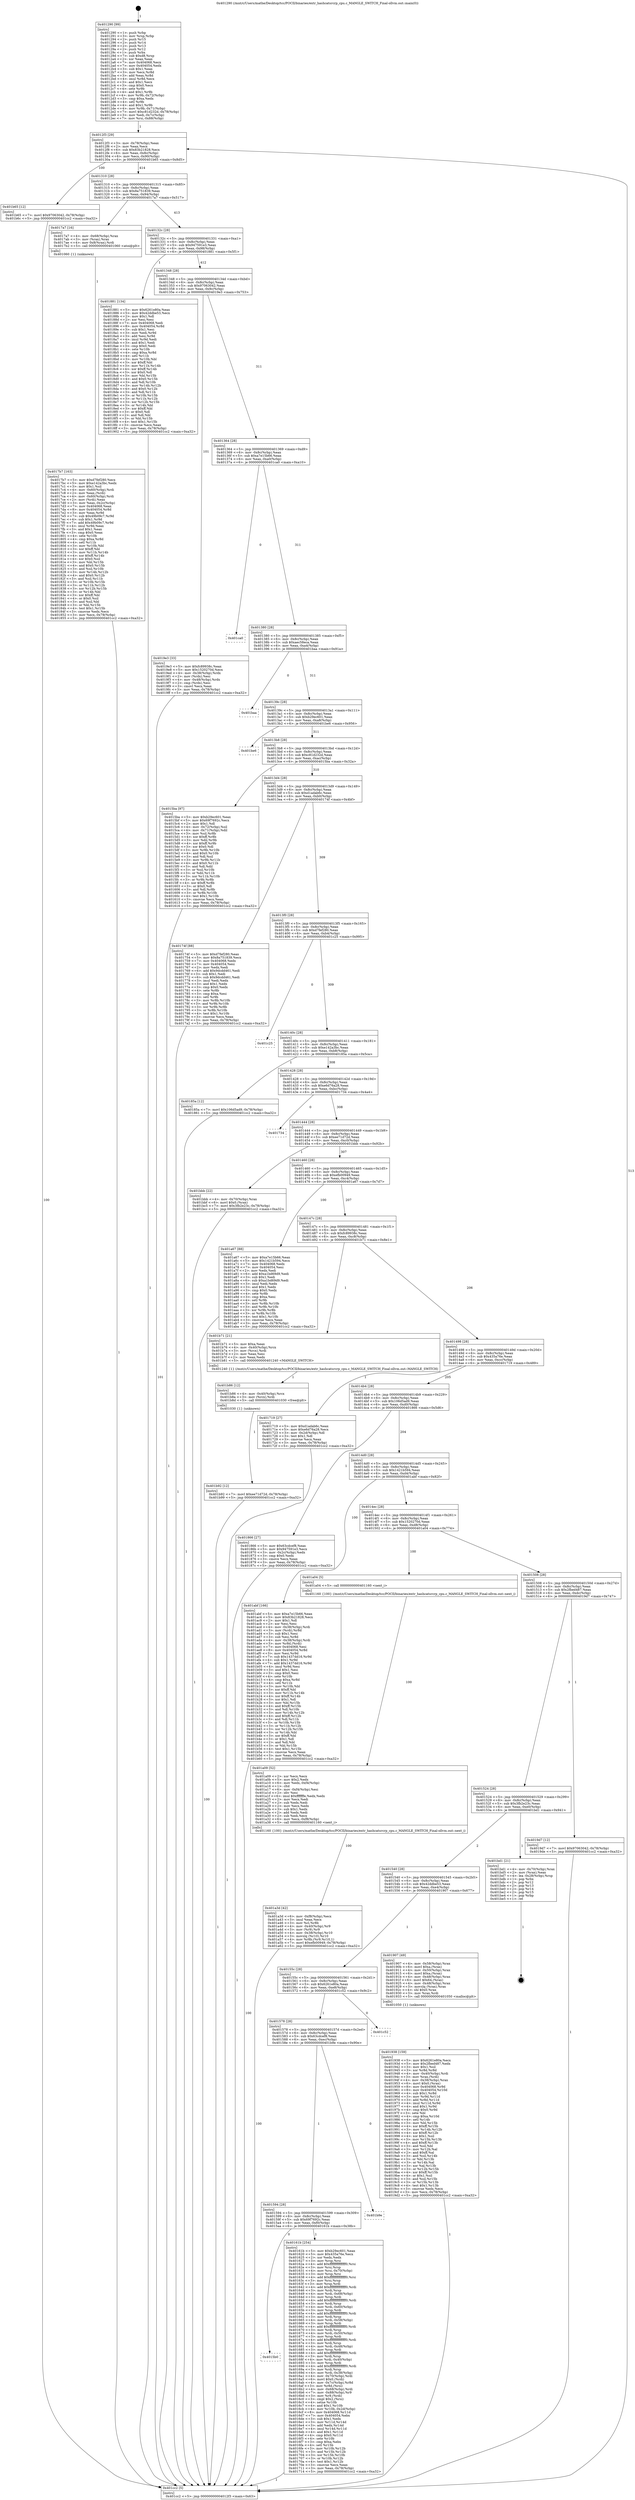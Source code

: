 digraph "0x401290" {
  label = "0x401290 (/mnt/c/Users/mathe/Desktop/tcc/POCII/binaries/extr_hashcatsrcrp_cpu.c_MANGLE_SWITCH_Final-ollvm.out::main(0))"
  labelloc = "t"
  node[shape=record]

  Entry [label="",width=0.3,height=0.3,shape=circle,fillcolor=black,style=filled]
  "0x4012f3" [label="{
     0x4012f3 [29]\l
     | [instrs]\l
     &nbsp;&nbsp;0x4012f3 \<+3\>: mov -0x78(%rbp),%eax\l
     &nbsp;&nbsp;0x4012f6 \<+2\>: mov %eax,%ecx\l
     &nbsp;&nbsp;0x4012f8 \<+6\>: sub $0x83b21828,%ecx\l
     &nbsp;&nbsp;0x4012fe \<+6\>: mov %eax,-0x8c(%rbp)\l
     &nbsp;&nbsp;0x401304 \<+6\>: mov %ecx,-0x90(%rbp)\l
     &nbsp;&nbsp;0x40130a \<+6\>: je 0000000000401b65 \<main+0x8d5\>\l
  }"]
  "0x401b65" [label="{
     0x401b65 [12]\l
     | [instrs]\l
     &nbsp;&nbsp;0x401b65 \<+7\>: movl $0x97063042,-0x78(%rbp)\l
     &nbsp;&nbsp;0x401b6c \<+5\>: jmp 0000000000401cc2 \<main+0xa32\>\l
  }"]
  "0x401310" [label="{
     0x401310 [28]\l
     | [instrs]\l
     &nbsp;&nbsp;0x401310 \<+5\>: jmp 0000000000401315 \<main+0x85\>\l
     &nbsp;&nbsp;0x401315 \<+6\>: mov -0x8c(%rbp),%eax\l
     &nbsp;&nbsp;0x40131b \<+5\>: sub $0x8a751839,%eax\l
     &nbsp;&nbsp;0x401320 \<+6\>: mov %eax,-0x94(%rbp)\l
     &nbsp;&nbsp;0x401326 \<+6\>: je 00000000004017a7 \<main+0x517\>\l
  }"]
  Exit [label="",width=0.3,height=0.3,shape=circle,fillcolor=black,style=filled,peripheries=2]
  "0x4017a7" [label="{
     0x4017a7 [16]\l
     | [instrs]\l
     &nbsp;&nbsp;0x4017a7 \<+4\>: mov -0x68(%rbp),%rax\l
     &nbsp;&nbsp;0x4017ab \<+3\>: mov (%rax),%rax\l
     &nbsp;&nbsp;0x4017ae \<+4\>: mov 0x8(%rax),%rdi\l
     &nbsp;&nbsp;0x4017b2 \<+5\>: call 0000000000401060 \<atoi@plt\>\l
     | [calls]\l
     &nbsp;&nbsp;0x401060 \{1\} (unknown)\l
  }"]
  "0x40132c" [label="{
     0x40132c [28]\l
     | [instrs]\l
     &nbsp;&nbsp;0x40132c \<+5\>: jmp 0000000000401331 \<main+0xa1\>\l
     &nbsp;&nbsp;0x401331 \<+6\>: mov -0x8c(%rbp),%eax\l
     &nbsp;&nbsp;0x401337 \<+5\>: sub $0x947591e3,%eax\l
     &nbsp;&nbsp;0x40133c \<+6\>: mov %eax,-0x98(%rbp)\l
     &nbsp;&nbsp;0x401342 \<+6\>: je 0000000000401881 \<main+0x5f1\>\l
  }"]
  "0x401b92" [label="{
     0x401b92 [12]\l
     | [instrs]\l
     &nbsp;&nbsp;0x401b92 \<+7\>: movl $0xee71d72d,-0x78(%rbp)\l
     &nbsp;&nbsp;0x401b99 \<+5\>: jmp 0000000000401cc2 \<main+0xa32\>\l
  }"]
  "0x401881" [label="{
     0x401881 [134]\l
     | [instrs]\l
     &nbsp;&nbsp;0x401881 \<+5\>: mov $0x6261e80a,%eax\l
     &nbsp;&nbsp;0x401886 \<+5\>: mov $0x42ddbe53,%ecx\l
     &nbsp;&nbsp;0x40188b \<+2\>: mov $0x1,%dl\l
     &nbsp;&nbsp;0x40188d \<+2\>: xor %esi,%esi\l
     &nbsp;&nbsp;0x40188f \<+7\>: mov 0x404068,%edi\l
     &nbsp;&nbsp;0x401896 \<+8\>: mov 0x404054,%r8d\l
     &nbsp;&nbsp;0x40189e \<+3\>: sub $0x1,%esi\l
     &nbsp;&nbsp;0x4018a1 \<+3\>: mov %edi,%r9d\l
     &nbsp;&nbsp;0x4018a4 \<+3\>: add %esi,%r9d\l
     &nbsp;&nbsp;0x4018a7 \<+4\>: imul %r9d,%edi\l
     &nbsp;&nbsp;0x4018ab \<+3\>: and $0x1,%edi\l
     &nbsp;&nbsp;0x4018ae \<+3\>: cmp $0x0,%edi\l
     &nbsp;&nbsp;0x4018b1 \<+4\>: sete %r10b\l
     &nbsp;&nbsp;0x4018b5 \<+4\>: cmp $0xa,%r8d\l
     &nbsp;&nbsp;0x4018b9 \<+4\>: setl %r11b\l
     &nbsp;&nbsp;0x4018bd \<+3\>: mov %r10b,%bl\l
     &nbsp;&nbsp;0x4018c0 \<+3\>: xor $0xff,%bl\l
     &nbsp;&nbsp;0x4018c3 \<+3\>: mov %r11b,%r14b\l
     &nbsp;&nbsp;0x4018c6 \<+4\>: xor $0xff,%r14b\l
     &nbsp;&nbsp;0x4018ca \<+3\>: xor $0x0,%dl\l
     &nbsp;&nbsp;0x4018cd \<+3\>: mov %bl,%r15b\l
     &nbsp;&nbsp;0x4018d0 \<+4\>: and $0x0,%r15b\l
     &nbsp;&nbsp;0x4018d4 \<+3\>: and %dl,%r10b\l
     &nbsp;&nbsp;0x4018d7 \<+3\>: mov %r14b,%r12b\l
     &nbsp;&nbsp;0x4018da \<+4\>: and $0x0,%r12b\l
     &nbsp;&nbsp;0x4018de \<+3\>: and %dl,%r11b\l
     &nbsp;&nbsp;0x4018e1 \<+3\>: or %r10b,%r15b\l
     &nbsp;&nbsp;0x4018e4 \<+3\>: or %r11b,%r12b\l
     &nbsp;&nbsp;0x4018e7 \<+3\>: xor %r12b,%r15b\l
     &nbsp;&nbsp;0x4018ea \<+3\>: or %r14b,%bl\l
     &nbsp;&nbsp;0x4018ed \<+3\>: xor $0xff,%bl\l
     &nbsp;&nbsp;0x4018f0 \<+3\>: or $0x0,%dl\l
     &nbsp;&nbsp;0x4018f3 \<+2\>: and %dl,%bl\l
     &nbsp;&nbsp;0x4018f5 \<+3\>: or %bl,%r15b\l
     &nbsp;&nbsp;0x4018f8 \<+4\>: test $0x1,%r15b\l
     &nbsp;&nbsp;0x4018fc \<+3\>: cmovne %ecx,%eax\l
     &nbsp;&nbsp;0x4018ff \<+3\>: mov %eax,-0x78(%rbp)\l
     &nbsp;&nbsp;0x401902 \<+5\>: jmp 0000000000401cc2 \<main+0xa32\>\l
  }"]
  "0x401348" [label="{
     0x401348 [28]\l
     | [instrs]\l
     &nbsp;&nbsp;0x401348 \<+5\>: jmp 000000000040134d \<main+0xbd\>\l
     &nbsp;&nbsp;0x40134d \<+6\>: mov -0x8c(%rbp),%eax\l
     &nbsp;&nbsp;0x401353 \<+5\>: sub $0x97063042,%eax\l
     &nbsp;&nbsp;0x401358 \<+6\>: mov %eax,-0x9c(%rbp)\l
     &nbsp;&nbsp;0x40135e \<+6\>: je 00000000004019e3 \<main+0x753\>\l
  }"]
  "0x401b86" [label="{
     0x401b86 [12]\l
     | [instrs]\l
     &nbsp;&nbsp;0x401b86 \<+4\>: mov -0x40(%rbp),%rcx\l
     &nbsp;&nbsp;0x401b8a \<+3\>: mov (%rcx),%rdi\l
     &nbsp;&nbsp;0x401b8d \<+5\>: call 0000000000401030 \<free@plt\>\l
     | [calls]\l
     &nbsp;&nbsp;0x401030 \{1\} (unknown)\l
  }"]
  "0x4019e3" [label="{
     0x4019e3 [33]\l
     | [instrs]\l
     &nbsp;&nbsp;0x4019e3 \<+5\>: mov $0xfc89938c,%eax\l
     &nbsp;&nbsp;0x4019e8 \<+5\>: mov $0x1520270d,%ecx\l
     &nbsp;&nbsp;0x4019ed \<+4\>: mov -0x38(%rbp),%rdx\l
     &nbsp;&nbsp;0x4019f1 \<+2\>: mov (%rdx),%esi\l
     &nbsp;&nbsp;0x4019f3 \<+4\>: mov -0x48(%rbp),%rdx\l
     &nbsp;&nbsp;0x4019f7 \<+2\>: cmp (%rdx),%esi\l
     &nbsp;&nbsp;0x4019f9 \<+3\>: cmovl %ecx,%eax\l
     &nbsp;&nbsp;0x4019fc \<+3\>: mov %eax,-0x78(%rbp)\l
     &nbsp;&nbsp;0x4019ff \<+5\>: jmp 0000000000401cc2 \<main+0xa32\>\l
  }"]
  "0x401364" [label="{
     0x401364 [28]\l
     | [instrs]\l
     &nbsp;&nbsp;0x401364 \<+5\>: jmp 0000000000401369 \<main+0xd9\>\l
     &nbsp;&nbsp;0x401369 \<+6\>: mov -0x8c(%rbp),%eax\l
     &nbsp;&nbsp;0x40136f \<+5\>: sub $0xa7e15b66,%eax\l
     &nbsp;&nbsp;0x401374 \<+6\>: mov %eax,-0xa0(%rbp)\l
     &nbsp;&nbsp;0x40137a \<+6\>: je 0000000000401ca0 \<main+0xa10\>\l
  }"]
  "0x401a3d" [label="{
     0x401a3d [42]\l
     | [instrs]\l
     &nbsp;&nbsp;0x401a3d \<+6\>: mov -0xf8(%rbp),%ecx\l
     &nbsp;&nbsp;0x401a43 \<+3\>: imul %eax,%ecx\l
     &nbsp;&nbsp;0x401a46 \<+3\>: mov %cl,%r8b\l
     &nbsp;&nbsp;0x401a49 \<+4\>: mov -0x40(%rbp),%r9\l
     &nbsp;&nbsp;0x401a4d \<+3\>: mov (%r9),%r9\l
     &nbsp;&nbsp;0x401a50 \<+4\>: mov -0x38(%rbp),%r10\l
     &nbsp;&nbsp;0x401a54 \<+3\>: movslq (%r10),%r10\l
     &nbsp;&nbsp;0x401a57 \<+4\>: mov %r8b,(%r9,%r10,1)\l
     &nbsp;&nbsp;0x401a5b \<+7\>: movl $0xefb00949,-0x78(%rbp)\l
     &nbsp;&nbsp;0x401a62 \<+5\>: jmp 0000000000401cc2 \<main+0xa32\>\l
  }"]
  "0x401ca0" [label="{
     0x401ca0\l
  }", style=dashed]
  "0x401380" [label="{
     0x401380 [28]\l
     | [instrs]\l
     &nbsp;&nbsp;0x401380 \<+5\>: jmp 0000000000401385 \<main+0xf5\>\l
     &nbsp;&nbsp;0x401385 \<+6\>: mov -0x8c(%rbp),%eax\l
     &nbsp;&nbsp;0x40138b \<+5\>: sub $0xaec58eca,%eax\l
     &nbsp;&nbsp;0x401390 \<+6\>: mov %eax,-0xa4(%rbp)\l
     &nbsp;&nbsp;0x401396 \<+6\>: je 0000000000401baa \<main+0x91a\>\l
  }"]
  "0x401a09" [label="{
     0x401a09 [52]\l
     | [instrs]\l
     &nbsp;&nbsp;0x401a09 \<+2\>: xor %ecx,%ecx\l
     &nbsp;&nbsp;0x401a0b \<+5\>: mov $0x2,%edx\l
     &nbsp;&nbsp;0x401a10 \<+6\>: mov %edx,-0xf4(%rbp)\l
     &nbsp;&nbsp;0x401a16 \<+1\>: cltd\l
     &nbsp;&nbsp;0x401a17 \<+6\>: mov -0xf4(%rbp),%esi\l
     &nbsp;&nbsp;0x401a1d \<+2\>: idiv %esi\l
     &nbsp;&nbsp;0x401a1f \<+6\>: imul $0xfffffffe,%edx,%edx\l
     &nbsp;&nbsp;0x401a25 \<+2\>: mov %ecx,%edi\l
     &nbsp;&nbsp;0x401a27 \<+2\>: sub %edx,%edi\l
     &nbsp;&nbsp;0x401a29 \<+2\>: mov %ecx,%edx\l
     &nbsp;&nbsp;0x401a2b \<+3\>: sub $0x1,%edx\l
     &nbsp;&nbsp;0x401a2e \<+2\>: add %edx,%edi\l
     &nbsp;&nbsp;0x401a30 \<+2\>: sub %edi,%ecx\l
     &nbsp;&nbsp;0x401a32 \<+6\>: mov %ecx,-0xf8(%rbp)\l
     &nbsp;&nbsp;0x401a38 \<+5\>: call 0000000000401160 \<next_i\>\l
     | [calls]\l
     &nbsp;&nbsp;0x401160 \{100\} (/mnt/c/Users/mathe/Desktop/tcc/POCII/binaries/extr_hashcatsrcrp_cpu.c_MANGLE_SWITCH_Final-ollvm.out::next_i)\l
  }"]
  "0x401baa" [label="{
     0x401baa\l
  }", style=dashed]
  "0x40139c" [label="{
     0x40139c [28]\l
     | [instrs]\l
     &nbsp;&nbsp;0x40139c \<+5\>: jmp 00000000004013a1 \<main+0x111\>\l
     &nbsp;&nbsp;0x4013a1 \<+6\>: mov -0x8c(%rbp),%eax\l
     &nbsp;&nbsp;0x4013a7 \<+5\>: sub $0xb29ec601,%eax\l
     &nbsp;&nbsp;0x4013ac \<+6\>: mov %eax,-0xa8(%rbp)\l
     &nbsp;&nbsp;0x4013b2 \<+6\>: je 0000000000401be6 \<main+0x956\>\l
  }"]
  "0x401938" [label="{
     0x401938 [159]\l
     | [instrs]\l
     &nbsp;&nbsp;0x401938 \<+5\>: mov $0x6261e80a,%ecx\l
     &nbsp;&nbsp;0x40193d \<+5\>: mov $0x2fbed487,%edx\l
     &nbsp;&nbsp;0x401942 \<+3\>: mov $0x1,%sil\l
     &nbsp;&nbsp;0x401945 \<+3\>: xor %r8d,%r8d\l
     &nbsp;&nbsp;0x401948 \<+4\>: mov -0x40(%rbp),%rdi\l
     &nbsp;&nbsp;0x40194c \<+3\>: mov %rax,(%rdi)\l
     &nbsp;&nbsp;0x40194f \<+4\>: mov -0x38(%rbp),%rax\l
     &nbsp;&nbsp;0x401953 \<+6\>: movl $0x0,(%rax)\l
     &nbsp;&nbsp;0x401959 \<+8\>: mov 0x404068,%r9d\l
     &nbsp;&nbsp;0x401961 \<+8\>: mov 0x404054,%r10d\l
     &nbsp;&nbsp;0x401969 \<+4\>: sub $0x1,%r8d\l
     &nbsp;&nbsp;0x40196d \<+3\>: mov %r9d,%r11d\l
     &nbsp;&nbsp;0x401970 \<+3\>: add %r8d,%r11d\l
     &nbsp;&nbsp;0x401973 \<+4\>: imul %r11d,%r9d\l
     &nbsp;&nbsp;0x401977 \<+4\>: and $0x1,%r9d\l
     &nbsp;&nbsp;0x40197b \<+4\>: cmp $0x0,%r9d\l
     &nbsp;&nbsp;0x40197f \<+3\>: sete %bl\l
     &nbsp;&nbsp;0x401982 \<+4\>: cmp $0xa,%r10d\l
     &nbsp;&nbsp;0x401986 \<+4\>: setl %r14b\l
     &nbsp;&nbsp;0x40198a \<+3\>: mov %bl,%r15b\l
     &nbsp;&nbsp;0x40198d \<+4\>: xor $0xff,%r15b\l
     &nbsp;&nbsp;0x401991 \<+3\>: mov %r14b,%r12b\l
     &nbsp;&nbsp;0x401994 \<+4\>: xor $0xff,%r12b\l
     &nbsp;&nbsp;0x401998 \<+4\>: xor $0x1,%sil\l
     &nbsp;&nbsp;0x40199c \<+3\>: mov %r15b,%r13b\l
     &nbsp;&nbsp;0x40199f \<+4\>: and $0xff,%r13b\l
     &nbsp;&nbsp;0x4019a3 \<+3\>: and %sil,%bl\l
     &nbsp;&nbsp;0x4019a6 \<+3\>: mov %r12b,%al\l
     &nbsp;&nbsp;0x4019a9 \<+2\>: and $0xff,%al\l
     &nbsp;&nbsp;0x4019ab \<+3\>: and %sil,%r14b\l
     &nbsp;&nbsp;0x4019ae \<+3\>: or %bl,%r13b\l
     &nbsp;&nbsp;0x4019b1 \<+3\>: or %r14b,%al\l
     &nbsp;&nbsp;0x4019b4 \<+3\>: xor %al,%r13b\l
     &nbsp;&nbsp;0x4019b7 \<+3\>: or %r12b,%r15b\l
     &nbsp;&nbsp;0x4019ba \<+4\>: xor $0xff,%r15b\l
     &nbsp;&nbsp;0x4019be \<+4\>: or $0x1,%sil\l
     &nbsp;&nbsp;0x4019c2 \<+3\>: and %sil,%r15b\l
     &nbsp;&nbsp;0x4019c5 \<+3\>: or %r15b,%r13b\l
     &nbsp;&nbsp;0x4019c8 \<+4\>: test $0x1,%r13b\l
     &nbsp;&nbsp;0x4019cc \<+3\>: cmovne %edx,%ecx\l
     &nbsp;&nbsp;0x4019cf \<+3\>: mov %ecx,-0x78(%rbp)\l
     &nbsp;&nbsp;0x4019d2 \<+5\>: jmp 0000000000401cc2 \<main+0xa32\>\l
  }"]
  "0x401be6" [label="{
     0x401be6\l
  }", style=dashed]
  "0x4013b8" [label="{
     0x4013b8 [28]\l
     | [instrs]\l
     &nbsp;&nbsp;0x4013b8 \<+5\>: jmp 00000000004013bd \<main+0x12d\>\l
     &nbsp;&nbsp;0x4013bd \<+6\>: mov -0x8c(%rbp),%eax\l
     &nbsp;&nbsp;0x4013c3 \<+5\>: sub $0xc81d232d,%eax\l
     &nbsp;&nbsp;0x4013c8 \<+6\>: mov %eax,-0xac(%rbp)\l
     &nbsp;&nbsp;0x4013ce \<+6\>: je 00000000004015ba \<main+0x32a\>\l
  }"]
  "0x4017b7" [label="{
     0x4017b7 [163]\l
     | [instrs]\l
     &nbsp;&nbsp;0x4017b7 \<+5\>: mov $0xd7fef280,%ecx\l
     &nbsp;&nbsp;0x4017bc \<+5\>: mov $0xe142a3bc,%edx\l
     &nbsp;&nbsp;0x4017c1 \<+3\>: mov $0x1,%sil\l
     &nbsp;&nbsp;0x4017c4 \<+4\>: mov -0x60(%rbp),%rdi\l
     &nbsp;&nbsp;0x4017c8 \<+2\>: mov %eax,(%rdi)\l
     &nbsp;&nbsp;0x4017ca \<+4\>: mov -0x60(%rbp),%rdi\l
     &nbsp;&nbsp;0x4017ce \<+2\>: mov (%rdi),%eax\l
     &nbsp;&nbsp;0x4017d0 \<+3\>: mov %eax,-0x2c(%rbp)\l
     &nbsp;&nbsp;0x4017d3 \<+7\>: mov 0x404068,%eax\l
     &nbsp;&nbsp;0x4017da \<+8\>: mov 0x404054,%r8d\l
     &nbsp;&nbsp;0x4017e2 \<+3\>: mov %eax,%r9d\l
     &nbsp;&nbsp;0x4017e5 \<+7\>: sub $0x49b09c7,%r9d\l
     &nbsp;&nbsp;0x4017ec \<+4\>: sub $0x1,%r9d\l
     &nbsp;&nbsp;0x4017f0 \<+7\>: add $0x49b09c7,%r9d\l
     &nbsp;&nbsp;0x4017f7 \<+4\>: imul %r9d,%eax\l
     &nbsp;&nbsp;0x4017fb \<+3\>: and $0x1,%eax\l
     &nbsp;&nbsp;0x4017fe \<+3\>: cmp $0x0,%eax\l
     &nbsp;&nbsp;0x401801 \<+4\>: sete %r10b\l
     &nbsp;&nbsp;0x401805 \<+4\>: cmp $0xa,%r8d\l
     &nbsp;&nbsp;0x401809 \<+4\>: setl %r11b\l
     &nbsp;&nbsp;0x40180d \<+3\>: mov %r10b,%bl\l
     &nbsp;&nbsp;0x401810 \<+3\>: xor $0xff,%bl\l
     &nbsp;&nbsp;0x401813 \<+3\>: mov %r11b,%r14b\l
     &nbsp;&nbsp;0x401816 \<+4\>: xor $0xff,%r14b\l
     &nbsp;&nbsp;0x40181a \<+4\>: xor $0x0,%sil\l
     &nbsp;&nbsp;0x40181e \<+3\>: mov %bl,%r15b\l
     &nbsp;&nbsp;0x401821 \<+4\>: and $0x0,%r15b\l
     &nbsp;&nbsp;0x401825 \<+3\>: and %sil,%r10b\l
     &nbsp;&nbsp;0x401828 \<+3\>: mov %r14b,%r12b\l
     &nbsp;&nbsp;0x40182b \<+4\>: and $0x0,%r12b\l
     &nbsp;&nbsp;0x40182f \<+3\>: and %sil,%r11b\l
     &nbsp;&nbsp;0x401832 \<+3\>: or %r10b,%r15b\l
     &nbsp;&nbsp;0x401835 \<+3\>: or %r11b,%r12b\l
     &nbsp;&nbsp;0x401838 \<+3\>: xor %r12b,%r15b\l
     &nbsp;&nbsp;0x40183b \<+3\>: or %r14b,%bl\l
     &nbsp;&nbsp;0x40183e \<+3\>: xor $0xff,%bl\l
     &nbsp;&nbsp;0x401841 \<+4\>: or $0x0,%sil\l
     &nbsp;&nbsp;0x401845 \<+3\>: and %sil,%bl\l
     &nbsp;&nbsp;0x401848 \<+3\>: or %bl,%r15b\l
     &nbsp;&nbsp;0x40184b \<+4\>: test $0x1,%r15b\l
     &nbsp;&nbsp;0x40184f \<+3\>: cmovne %edx,%ecx\l
     &nbsp;&nbsp;0x401852 \<+3\>: mov %ecx,-0x78(%rbp)\l
     &nbsp;&nbsp;0x401855 \<+5\>: jmp 0000000000401cc2 \<main+0xa32\>\l
  }"]
  "0x4015ba" [label="{
     0x4015ba [97]\l
     | [instrs]\l
     &nbsp;&nbsp;0x4015ba \<+5\>: mov $0xb29ec601,%eax\l
     &nbsp;&nbsp;0x4015bf \<+5\>: mov $0x69f7692c,%ecx\l
     &nbsp;&nbsp;0x4015c4 \<+2\>: mov $0x1,%dl\l
     &nbsp;&nbsp;0x4015c6 \<+4\>: mov -0x72(%rbp),%sil\l
     &nbsp;&nbsp;0x4015ca \<+4\>: mov -0x71(%rbp),%dil\l
     &nbsp;&nbsp;0x4015ce \<+3\>: mov %sil,%r8b\l
     &nbsp;&nbsp;0x4015d1 \<+4\>: xor $0xff,%r8b\l
     &nbsp;&nbsp;0x4015d5 \<+3\>: mov %dil,%r9b\l
     &nbsp;&nbsp;0x4015d8 \<+4\>: xor $0xff,%r9b\l
     &nbsp;&nbsp;0x4015dc \<+3\>: xor $0x0,%dl\l
     &nbsp;&nbsp;0x4015df \<+3\>: mov %r8b,%r10b\l
     &nbsp;&nbsp;0x4015e2 \<+4\>: and $0x0,%r10b\l
     &nbsp;&nbsp;0x4015e6 \<+3\>: and %dl,%sil\l
     &nbsp;&nbsp;0x4015e9 \<+3\>: mov %r9b,%r11b\l
     &nbsp;&nbsp;0x4015ec \<+4\>: and $0x0,%r11b\l
     &nbsp;&nbsp;0x4015f0 \<+3\>: and %dl,%dil\l
     &nbsp;&nbsp;0x4015f3 \<+3\>: or %sil,%r10b\l
     &nbsp;&nbsp;0x4015f6 \<+3\>: or %dil,%r11b\l
     &nbsp;&nbsp;0x4015f9 \<+3\>: xor %r11b,%r10b\l
     &nbsp;&nbsp;0x4015fc \<+3\>: or %r9b,%r8b\l
     &nbsp;&nbsp;0x4015ff \<+4\>: xor $0xff,%r8b\l
     &nbsp;&nbsp;0x401603 \<+3\>: or $0x0,%dl\l
     &nbsp;&nbsp;0x401606 \<+3\>: and %dl,%r8b\l
     &nbsp;&nbsp;0x401609 \<+3\>: or %r8b,%r10b\l
     &nbsp;&nbsp;0x40160c \<+4\>: test $0x1,%r10b\l
     &nbsp;&nbsp;0x401610 \<+3\>: cmovne %ecx,%eax\l
     &nbsp;&nbsp;0x401613 \<+3\>: mov %eax,-0x78(%rbp)\l
     &nbsp;&nbsp;0x401616 \<+5\>: jmp 0000000000401cc2 \<main+0xa32\>\l
  }"]
  "0x4013d4" [label="{
     0x4013d4 [28]\l
     | [instrs]\l
     &nbsp;&nbsp;0x4013d4 \<+5\>: jmp 00000000004013d9 \<main+0x149\>\l
     &nbsp;&nbsp;0x4013d9 \<+6\>: mov -0x8c(%rbp),%eax\l
     &nbsp;&nbsp;0x4013df \<+5\>: sub $0xd1adab6c,%eax\l
     &nbsp;&nbsp;0x4013e4 \<+6\>: mov %eax,-0xb0(%rbp)\l
     &nbsp;&nbsp;0x4013ea \<+6\>: je 000000000040174f \<main+0x4bf\>\l
  }"]
  "0x401cc2" [label="{
     0x401cc2 [5]\l
     | [instrs]\l
     &nbsp;&nbsp;0x401cc2 \<+5\>: jmp 00000000004012f3 \<main+0x63\>\l
  }"]
  "0x401290" [label="{
     0x401290 [99]\l
     | [instrs]\l
     &nbsp;&nbsp;0x401290 \<+1\>: push %rbp\l
     &nbsp;&nbsp;0x401291 \<+3\>: mov %rsp,%rbp\l
     &nbsp;&nbsp;0x401294 \<+2\>: push %r15\l
     &nbsp;&nbsp;0x401296 \<+2\>: push %r14\l
     &nbsp;&nbsp;0x401298 \<+2\>: push %r13\l
     &nbsp;&nbsp;0x40129a \<+2\>: push %r12\l
     &nbsp;&nbsp;0x40129c \<+1\>: push %rbx\l
     &nbsp;&nbsp;0x40129d \<+7\>: sub $0xd8,%rsp\l
     &nbsp;&nbsp;0x4012a4 \<+2\>: xor %eax,%eax\l
     &nbsp;&nbsp;0x4012a6 \<+7\>: mov 0x404068,%ecx\l
     &nbsp;&nbsp;0x4012ad \<+7\>: mov 0x404054,%edx\l
     &nbsp;&nbsp;0x4012b4 \<+3\>: sub $0x1,%eax\l
     &nbsp;&nbsp;0x4012b7 \<+3\>: mov %ecx,%r8d\l
     &nbsp;&nbsp;0x4012ba \<+3\>: add %eax,%r8d\l
     &nbsp;&nbsp;0x4012bd \<+4\>: imul %r8d,%ecx\l
     &nbsp;&nbsp;0x4012c1 \<+3\>: and $0x1,%ecx\l
     &nbsp;&nbsp;0x4012c4 \<+3\>: cmp $0x0,%ecx\l
     &nbsp;&nbsp;0x4012c7 \<+4\>: sete %r9b\l
     &nbsp;&nbsp;0x4012cb \<+4\>: and $0x1,%r9b\l
     &nbsp;&nbsp;0x4012cf \<+4\>: mov %r9b,-0x72(%rbp)\l
     &nbsp;&nbsp;0x4012d3 \<+3\>: cmp $0xa,%edx\l
     &nbsp;&nbsp;0x4012d6 \<+4\>: setl %r9b\l
     &nbsp;&nbsp;0x4012da \<+4\>: and $0x1,%r9b\l
     &nbsp;&nbsp;0x4012de \<+4\>: mov %r9b,-0x71(%rbp)\l
     &nbsp;&nbsp;0x4012e2 \<+7\>: movl $0xc81d232d,-0x78(%rbp)\l
     &nbsp;&nbsp;0x4012e9 \<+3\>: mov %edi,-0x7c(%rbp)\l
     &nbsp;&nbsp;0x4012ec \<+7\>: mov %rsi,-0x88(%rbp)\l
  }"]
  "0x4015b0" [label="{
     0x4015b0\l
  }", style=dashed]
  "0x40174f" [label="{
     0x40174f [88]\l
     | [instrs]\l
     &nbsp;&nbsp;0x40174f \<+5\>: mov $0xd7fef280,%eax\l
     &nbsp;&nbsp;0x401754 \<+5\>: mov $0x8a751839,%ecx\l
     &nbsp;&nbsp;0x401759 \<+7\>: mov 0x404068,%edx\l
     &nbsp;&nbsp;0x401760 \<+7\>: mov 0x404054,%esi\l
     &nbsp;&nbsp;0x401767 \<+2\>: mov %edx,%edi\l
     &nbsp;&nbsp;0x401769 \<+6\>: add $0x9dcdd461,%edi\l
     &nbsp;&nbsp;0x40176f \<+3\>: sub $0x1,%edi\l
     &nbsp;&nbsp;0x401772 \<+6\>: sub $0x9dcdd461,%edi\l
     &nbsp;&nbsp;0x401778 \<+3\>: imul %edi,%edx\l
     &nbsp;&nbsp;0x40177b \<+3\>: and $0x1,%edx\l
     &nbsp;&nbsp;0x40177e \<+3\>: cmp $0x0,%edx\l
     &nbsp;&nbsp;0x401781 \<+4\>: sete %r8b\l
     &nbsp;&nbsp;0x401785 \<+3\>: cmp $0xa,%esi\l
     &nbsp;&nbsp;0x401788 \<+4\>: setl %r9b\l
     &nbsp;&nbsp;0x40178c \<+3\>: mov %r8b,%r10b\l
     &nbsp;&nbsp;0x40178f \<+3\>: and %r9b,%r10b\l
     &nbsp;&nbsp;0x401792 \<+3\>: xor %r9b,%r8b\l
     &nbsp;&nbsp;0x401795 \<+3\>: or %r8b,%r10b\l
     &nbsp;&nbsp;0x401798 \<+4\>: test $0x1,%r10b\l
     &nbsp;&nbsp;0x40179c \<+3\>: cmovne %ecx,%eax\l
     &nbsp;&nbsp;0x40179f \<+3\>: mov %eax,-0x78(%rbp)\l
     &nbsp;&nbsp;0x4017a2 \<+5\>: jmp 0000000000401cc2 \<main+0xa32\>\l
  }"]
  "0x4013f0" [label="{
     0x4013f0 [28]\l
     | [instrs]\l
     &nbsp;&nbsp;0x4013f0 \<+5\>: jmp 00000000004013f5 \<main+0x165\>\l
     &nbsp;&nbsp;0x4013f5 \<+6\>: mov -0x8c(%rbp),%eax\l
     &nbsp;&nbsp;0x4013fb \<+5\>: sub $0xd7fef280,%eax\l
     &nbsp;&nbsp;0x401400 \<+6\>: mov %eax,-0xb4(%rbp)\l
     &nbsp;&nbsp;0x401406 \<+6\>: je 0000000000401c25 \<main+0x995\>\l
  }"]
  "0x40161b" [label="{
     0x40161b [254]\l
     | [instrs]\l
     &nbsp;&nbsp;0x40161b \<+5\>: mov $0xb29ec601,%eax\l
     &nbsp;&nbsp;0x401620 \<+5\>: mov $0x435a76e,%ecx\l
     &nbsp;&nbsp;0x401625 \<+2\>: xor %edx,%edx\l
     &nbsp;&nbsp;0x401627 \<+3\>: mov %rsp,%rsi\l
     &nbsp;&nbsp;0x40162a \<+4\>: add $0xfffffffffffffff0,%rsi\l
     &nbsp;&nbsp;0x40162e \<+3\>: mov %rsi,%rsp\l
     &nbsp;&nbsp;0x401631 \<+4\>: mov %rsi,-0x70(%rbp)\l
     &nbsp;&nbsp;0x401635 \<+3\>: mov %rsp,%rsi\l
     &nbsp;&nbsp;0x401638 \<+4\>: add $0xfffffffffffffff0,%rsi\l
     &nbsp;&nbsp;0x40163c \<+3\>: mov %rsi,%rsp\l
     &nbsp;&nbsp;0x40163f \<+3\>: mov %rsp,%rdi\l
     &nbsp;&nbsp;0x401642 \<+4\>: add $0xfffffffffffffff0,%rdi\l
     &nbsp;&nbsp;0x401646 \<+3\>: mov %rdi,%rsp\l
     &nbsp;&nbsp;0x401649 \<+4\>: mov %rdi,-0x68(%rbp)\l
     &nbsp;&nbsp;0x40164d \<+3\>: mov %rsp,%rdi\l
     &nbsp;&nbsp;0x401650 \<+4\>: add $0xfffffffffffffff0,%rdi\l
     &nbsp;&nbsp;0x401654 \<+3\>: mov %rdi,%rsp\l
     &nbsp;&nbsp;0x401657 \<+4\>: mov %rdi,-0x60(%rbp)\l
     &nbsp;&nbsp;0x40165b \<+3\>: mov %rsp,%rdi\l
     &nbsp;&nbsp;0x40165e \<+4\>: add $0xfffffffffffffff0,%rdi\l
     &nbsp;&nbsp;0x401662 \<+3\>: mov %rdi,%rsp\l
     &nbsp;&nbsp;0x401665 \<+4\>: mov %rdi,-0x58(%rbp)\l
     &nbsp;&nbsp;0x401669 \<+3\>: mov %rsp,%rdi\l
     &nbsp;&nbsp;0x40166c \<+4\>: add $0xfffffffffffffff0,%rdi\l
     &nbsp;&nbsp;0x401670 \<+3\>: mov %rdi,%rsp\l
     &nbsp;&nbsp;0x401673 \<+4\>: mov %rdi,-0x50(%rbp)\l
     &nbsp;&nbsp;0x401677 \<+3\>: mov %rsp,%rdi\l
     &nbsp;&nbsp;0x40167a \<+4\>: add $0xfffffffffffffff0,%rdi\l
     &nbsp;&nbsp;0x40167e \<+3\>: mov %rdi,%rsp\l
     &nbsp;&nbsp;0x401681 \<+4\>: mov %rdi,-0x48(%rbp)\l
     &nbsp;&nbsp;0x401685 \<+3\>: mov %rsp,%rdi\l
     &nbsp;&nbsp;0x401688 \<+4\>: add $0xfffffffffffffff0,%rdi\l
     &nbsp;&nbsp;0x40168c \<+3\>: mov %rdi,%rsp\l
     &nbsp;&nbsp;0x40168f \<+4\>: mov %rdi,-0x40(%rbp)\l
     &nbsp;&nbsp;0x401693 \<+3\>: mov %rsp,%rdi\l
     &nbsp;&nbsp;0x401696 \<+4\>: add $0xfffffffffffffff0,%rdi\l
     &nbsp;&nbsp;0x40169a \<+3\>: mov %rdi,%rsp\l
     &nbsp;&nbsp;0x40169d \<+4\>: mov %rdi,-0x38(%rbp)\l
     &nbsp;&nbsp;0x4016a1 \<+4\>: mov -0x70(%rbp),%rdi\l
     &nbsp;&nbsp;0x4016a5 \<+6\>: movl $0x0,(%rdi)\l
     &nbsp;&nbsp;0x4016ab \<+4\>: mov -0x7c(%rbp),%r8d\l
     &nbsp;&nbsp;0x4016af \<+3\>: mov %r8d,(%rsi)\l
     &nbsp;&nbsp;0x4016b2 \<+4\>: mov -0x68(%rbp),%rdi\l
     &nbsp;&nbsp;0x4016b6 \<+7\>: mov -0x88(%rbp),%r9\l
     &nbsp;&nbsp;0x4016bd \<+3\>: mov %r9,(%rdi)\l
     &nbsp;&nbsp;0x4016c0 \<+3\>: cmpl $0x2,(%rsi)\l
     &nbsp;&nbsp;0x4016c3 \<+4\>: setne %r10b\l
     &nbsp;&nbsp;0x4016c7 \<+4\>: and $0x1,%r10b\l
     &nbsp;&nbsp;0x4016cb \<+4\>: mov %r10b,-0x2d(%rbp)\l
     &nbsp;&nbsp;0x4016cf \<+8\>: mov 0x404068,%r11d\l
     &nbsp;&nbsp;0x4016d7 \<+7\>: mov 0x404054,%ebx\l
     &nbsp;&nbsp;0x4016de \<+3\>: sub $0x1,%edx\l
     &nbsp;&nbsp;0x4016e1 \<+3\>: mov %r11d,%r14d\l
     &nbsp;&nbsp;0x4016e4 \<+3\>: add %edx,%r14d\l
     &nbsp;&nbsp;0x4016e7 \<+4\>: imul %r14d,%r11d\l
     &nbsp;&nbsp;0x4016eb \<+4\>: and $0x1,%r11d\l
     &nbsp;&nbsp;0x4016ef \<+4\>: cmp $0x0,%r11d\l
     &nbsp;&nbsp;0x4016f3 \<+4\>: sete %r10b\l
     &nbsp;&nbsp;0x4016f7 \<+3\>: cmp $0xa,%ebx\l
     &nbsp;&nbsp;0x4016fa \<+4\>: setl %r15b\l
     &nbsp;&nbsp;0x4016fe \<+3\>: mov %r10b,%r12b\l
     &nbsp;&nbsp;0x401701 \<+3\>: and %r15b,%r12b\l
     &nbsp;&nbsp;0x401704 \<+3\>: xor %r15b,%r10b\l
     &nbsp;&nbsp;0x401707 \<+3\>: or %r10b,%r12b\l
     &nbsp;&nbsp;0x40170a \<+4\>: test $0x1,%r12b\l
     &nbsp;&nbsp;0x40170e \<+3\>: cmovne %ecx,%eax\l
     &nbsp;&nbsp;0x401711 \<+3\>: mov %eax,-0x78(%rbp)\l
     &nbsp;&nbsp;0x401714 \<+5\>: jmp 0000000000401cc2 \<main+0xa32\>\l
  }"]
  "0x401c25" [label="{
     0x401c25\l
  }", style=dashed]
  "0x40140c" [label="{
     0x40140c [28]\l
     | [instrs]\l
     &nbsp;&nbsp;0x40140c \<+5\>: jmp 0000000000401411 \<main+0x181\>\l
     &nbsp;&nbsp;0x401411 \<+6\>: mov -0x8c(%rbp),%eax\l
     &nbsp;&nbsp;0x401417 \<+5\>: sub $0xe142a3bc,%eax\l
     &nbsp;&nbsp;0x40141c \<+6\>: mov %eax,-0xb8(%rbp)\l
     &nbsp;&nbsp;0x401422 \<+6\>: je 000000000040185a \<main+0x5ca\>\l
  }"]
  "0x401594" [label="{
     0x401594 [28]\l
     | [instrs]\l
     &nbsp;&nbsp;0x401594 \<+5\>: jmp 0000000000401599 \<main+0x309\>\l
     &nbsp;&nbsp;0x401599 \<+6\>: mov -0x8c(%rbp),%eax\l
     &nbsp;&nbsp;0x40159f \<+5\>: sub $0x69f7692c,%eax\l
     &nbsp;&nbsp;0x4015a4 \<+6\>: mov %eax,-0xf0(%rbp)\l
     &nbsp;&nbsp;0x4015aa \<+6\>: je 000000000040161b \<main+0x38b\>\l
  }"]
  "0x40185a" [label="{
     0x40185a [12]\l
     | [instrs]\l
     &nbsp;&nbsp;0x40185a \<+7\>: movl $0x106d5ad9,-0x78(%rbp)\l
     &nbsp;&nbsp;0x401861 \<+5\>: jmp 0000000000401cc2 \<main+0xa32\>\l
  }"]
  "0x401428" [label="{
     0x401428 [28]\l
     | [instrs]\l
     &nbsp;&nbsp;0x401428 \<+5\>: jmp 000000000040142d \<main+0x19d\>\l
     &nbsp;&nbsp;0x40142d \<+6\>: mov -0x8c(%rbp),%eax\l
     &nbsp;&nbsp;0x401433 \<+5\>: sub $0xe6d76a28,%eax\l
     &nbsp;&nbsp;0x401438 \<+6\>: mov %eax,-0xbc(%rbp)\l
     &nbsp;&nbsp;0x40143e \<+6\>: je 0000000000401734 \<main+0x4a4\>\l
  }"]
  "0x401b9e" [label="{
     0x401b9e\l
  }", style=dashed]
  "0x401734" [label="{
     0x401734\l
  }", style=dashed]
  "0x401444" [label="{
     0x401444 [28]\l
     | [instrs]\l
     &nbsp;&nbsp;0x401444 \<+5\>: jmp 0000000000401449 \<main+0x1b9\>\l
     &nbsp;&nbsp;0x401449 \<+6\>: mov -0x8c(%rbp),%eax\l
     &nbsp;&nbsp;0x40144f \<+5\>: sub $0xee71d72d,%eax\l
     &nbsp;&nbsp;0x401454 \<+6\>: mov %eax,-0xc0(%rbp)\l
     &nbsp;&nbsp;0x40145a \<+6\>: je 0000000000401bbb \<main+0x92b\>\l
  }"]
  "0x401578" [label="{
     0x401578 [28]\l
     | [instrs]\l
     &nbsp;&nbsp;0x401578 \<+5\>: jmp 000000000040157d \<main+0x2ed\>\l
     &nbsp;&nbsp;0x40157d \<+6\>: mov -0x8c(%rbp),%eax\l
     &nbsp;&nbsp;0x401583 \<+5\>: sub $0x63cdcef8,%eax\l
     &nbsp;&nbsp;0x401588 \<+6\>: mov %eax,-0xec(%rbp)\l
     &nbsp;&nbsp;0x40158e \<+6\>: je 0000000000401b9e \<main+0x90e\>\l
  }"]
  "0x401bbb" [label="{
     0x401bbb [22]\l
     | [instrs]\l
     &nbsp;&nbsp;0x401bbb \<+4\>: mov -0x70(%rbp),%rax\l
     &nbsp;&nbsp;0x401bbf \<+6\>: movl $0x0,(%rax)\l
     &nbsp;&nbsp;0x401bc5 \<+7\>: movl $0x3fb2e23c,-0x78(%rbp)\l
     &nbsp;&nbsp;0x401bcc \<+5\>: jmp 0000000000401cc2 \<main+0xa32\>\l
  }"]
  "0x401460" [label="{
     0x401460 [28]\l
     | [instrs]\l
     &nbsp;&nbsp;0x401460 \<+5\>: jmp 0000000000401465 \<main+0x1d5\>\l
     &nbsp;&nbsp;0x401465 \<+6\>: mov -0x8c(%rbp),%eax\l
     &nbsp;&nbsp;0x40146b \<+5\>: sub $0xefb00949,%eax\l
     &nbsp;&nbsp;0x401470 \<+6\>: mov %eax,-0xc4(%rbp)\l
     &nbsp;&nbsp;0x401476 \<+6\>: je 0000000000401a67 \<main+0x7d7\>\l
  }"]
  "0x401c52" [label="{
     0x401c52\l
  }", style=dashed]
  "0x401a67" [label="{
     0x401a67 [88]\l
     | [instrs]\l
     &nbsp;&nbsp;0x401a67 \<+5\>: mov $0xa7e15b66,%eax\l
     &nbsp;&nbsp;0x401a6c \<+5\>: mov $0x1421b594,%ecx\l
     &nbsp;&nbsp;0x401a71 \<+7\>: mov 0x404068,%edx\l
     &nbsp;&nbsp;0x401a78 \<+7\>: mov 0x404054,%esi\l
     &nbsp;&nbsp;0x401a7f \<+2\>: mov %edx,%edi\l
     &nbsp;&nbsp;0x401a81 \<+6\>: add $0xa1bd69d9,%edi\l
     &nbsp;&nbsp;0x401a87 \<+3\>: sub $0x1,%edi\l
     &nbsp;&nbsp;0x401a8a \<+6\>: sub $0xa1bd69d9,%edi\l
     &nbsp;&nbsp;0x401a90 \<+3\>: imul %edi,%edx\l
     &nbsp;&nbsp;0x401a93 \<+3\>: and $0x1,%edx\l
     &nbsp;&nbsp;0x401a96 \<+3\>: cmp $0x0,%edx\l
     &nbsp;&nbsp;0x401a99 \<+4\>: sete %r8b\l
     &nbsp;&nbsp;0x401a9d \<+3\>: cmp $0xa,%esi\l
     &nbsp;&nbsp;0x401aa0 \<+4\>: setl %r9b\l
     &nbsp;&nbsp;0x401aa4 \<+3\>: mov %r8b,%r10b\l
     &nbsp;&nbsp;0x401aa7 \<+3\>: and %r9b,%r10b\l
     &nbsp;&nbsp;0x401aaa \<+3\>: xor %r9b,%r8b\l
     &nbsp;&nbsp;0x401aad \<+3\>: or %r8b,%r10b\l
     &nbsp;&nbsp;0x401ab0 \<+4\>: test $0x1,%r10b\l
     &nbsp;&nbsp;0x401ab4 \<+3\>: cmovne %ecx,%eax\l
     &nbsp;&nbsp;0x401ab7 \<+3\>: mov %eax,-0x78(%rbp)\l
     &nbsp;&nbsp;0x401aba \<+5\>: jmp 0000000000401cc2 \<main+0xa32\>\l
  }"]
  "0x40147c" [label="{
     0x40147c [28]\l
     | [instrs]\l
     &nbsp;&nbsp;0x40147c \<+5\>: jmp 0000000000401481 \<main+0x1f1\>\l
     &nbsp;&nbsp;0x401481 \<+6\>: mov -0x8c(%rbp),%eax\l
     &nbsp;&nbsp;0x401487 \<+5\>: sub $0xfc89938c,%eax\l
     &nbsp;&nbsp;0x40148c \<+6\>: mov %eax,-0xc8(%rbp)\l
     &nbsp;&nbsp;0x401492 \<+6\>: je 0000000000401b71 \<main+0x8e1\>\l
  }"]
  "0x40155c" [label="{
     0x40155c [28]\l
     | [instrs]\l
     &nbsp;&nbsp;0x40155c \<+5\>: jmp 0000000000401561 \<main+0x2d1\>\l
     &nbsp;&nbsp;0x401561 \<+6\>: mov -0x8c(%rbp),%eax\l
     &nbsp;&nbsp;0x401567 \<+5\>: sub $0x6261e80a,%eax\l
     &nbsp;&nbsp;0x40156c \<+6\>: mov %eax,-0xe8(%rbp)\l
     &nbsp;&nbsp;0x401572 \<+6\>: je 0000000000401c52 \<main+0x9c2\>\l
  }"]
  "0x401b71" [label="{
     0x401b71 [21]\l
     | [instrs]\l
     &nbsp;&nbsp;0x401b71 \<+5\>: mov $0xa,%eax\l
     &nbsp;&nbsp;0x401b76 \<+4\>: mov -0x40(%rbp),%rcx\l
     &nbsp;&nbsp;0x401b7a \<+3\>: mov (%rcx),%rdi\l
     &nbsp;&nbsp;0x401b7d \<+2\>: mov %eax,%esi\l
     &nbsp;&nbsp;0x401b7f \<+2\>: mov %eax,%edx\l
     &nbsp;&nbsp;0x401b81 \<+5\>: call 0000000000401240 \<MANGLE_SWITCH\>\l
     | [calls]\l
     &nbsp;&nbsp;0x401240 \{1\} (/mnt/c/Users/mathe/Desktop/tcc/POCII/binaries/extr_hashcatsrcrp_cpu.c_MANGLE_SWITCH_Final-ollvm.out::MANGLE_SWITCH)\l
  }"]
  "0x401498" [label="{
     0x401498 [28]\l
     | [instrs]\l
     &nbsp;&nbsp;0x401498 \<+5\>: jmp 000000000040149d \<main+0x20d\>\l
     &nbsp;&nbsp;0x40149d \<+6\>: mov -0x8c(%rbp),%eax\l
     &nbsp;&nbsp;0x4014a3 \<+5\>: sub $0x435a76e,%eax\l
     &nbsp;&nbsp;0x4014a8 \<+6\>: mov %eax,-0xcc(%rbp)\l
     &nbsp;&nbsp;0x4014ae \<+6\>: je 0000000000401719 \<main+0x489\>\l
  }"]
  "0x401907" [label="{
     0x401907 [49]\l
     | [instrs]\l
     &nbsp;&nbsp;0x401907 \<+4\>: mov -0x58(%rbp),%rax\l
     &nbsp;&nbsp;0x40190b \<+6\>: movl $0xa,(%rax)\l
     &nbsp;&nbsp;0x401911 \<+4\>: mov -0x50(%rbp),%rax\l
     &nbsp;&nbsp;0x401915 \<+6\>: movl $0xa,(%rax)\l
     &nbsp;&nbsp;0x40191b \<+4\>: mov -0x48(%rbp),%rax\l
     &nbsp;&nbsp;0x40191f \<+6\>: movl $0x64,(%rax)\l
     &nbsp;&nbsp;0x401925 \<+4\>: mov -0x48(%rbp),%rax\l
     &nbsp;&nbsp;0x401929 \<+3\>: movslq (%rax),%rax\l
     &nbsp;&nbsp;0x40192c \<+4\>: shl $0x0,%rax\l
     &nbsp;&nbsp;0x401930 \<+3\>: mov %rax,%rdi\l
     &nbsp;&nbsp;0x401933 \<+5\>: call 0000000000401050 \<malloc@plt\>\l
     | [calls]\l
     &nbsp;&nbsp;0x401050 \{1\} (unknown)\l
  }"]
  "0x401719" [label="{
     0x401719 [27]\l
     | [instrs]\l
     &nbsp;&nbsp;0x401719 \<+5\>: mov $0xd1adab6c,%eax\l
     &nbsp;&nbsp;0x40171e \<+5\>: mov $0xe6d76a28,%ecx\l
     &nbsp;&nbsp;0x401723 \<+3\>: mov -0x2d(%rbp),%dl\l
     &nbsp;&nbsp;0x401726 \<+3\>: test $0x1,%dl\l
     &nbsp;&nbsp;0x401729 \<+3\>: cmovne %ecx,%eax\l
     &nbsp;&nbsp;0x40172c \<+3\>: mov %eax,-0x78(%rbp)\l
     &nbsp;&nbsp;0x40172f \<+5\>: jmp 0000000000401cc2 \<main+0xa32\>\l
  }"]
  "0x4014b4" [label="{
     0x4014b4 [28]\l
     | [instrs]\l
     &nbsp;&nbsp;0x4014b4 \<+5\>: jmp 00000000004014b9 \<main+0x229\>\l
     &nbsp;&nbsp;0x4014b9 \<+6\>: mov -0x8c(%rbp),%eax\l
     &nbsp;&nbsp;0x4014bf \<+5\>: sub $0x106d5ad9,%eax\l
     &nbsp;&nbsp;0x4014c4 \<+6\>: mov %eax,-0xd0(%rbp)\l
     &nbsp;&nbsp;0x4014ca \<+6\>: je 0000000000401866 \<main+0x5d6\>\l
  }"]
  "0x401540" [label="{
     0x401540 [28]\l
     | [instrs]\l
     &nbsp;&nbsp;0x401540 \<+5\>: jmp 0000000000401545 \<main+0x2b5\>\l
     &nbsp;&nbsp;0x401545 \<+6\>: mov -0x8c(%rbp),%eax\l
     &nbsp;&nbsp;0x40154b \<+5\>: sub $0x42ddbe53,%eax\l
     &nbsp;&nbsp;0x401550 \<+6\>: mov %eax,-0xe4(%rbp)\l
     &nbsp;&nbsp;0x401556 \<+6\>: je 0000000000401907 \<main+0x677\>\l
  }"]
  "0x401866" [label="{
     0x401866 [27]\l
     | [instrs]\l
     &nbsp;&nbsp;0x401866 \<+5\>: mov $0x63cdcef8,%eax\l
     &nbsp;&nbsp;0x40186b \<+5\>: mov $0x947591e3,%ecx\l
     &nbsp;&nbsp;0x401870 \<+3\>: mov -0x2c(%rbp),%edx\l
     &nbsp;&nbsp;0x401873 \<+3\>: cmp $0x0,%edx\l
     &nbsp;&nbsp;0x401876 \<+3\>: cmove %ecx,%eax\l
     &nbsp;&nbsp;0x401879 \<+3\>: mov %eax,-0x78(%rbp)\l
     &nbsp;&nbsp;0x40187c \<+5\>: jmp 0000000000401cc2 \<main+0xa32\>\l
  }"]
  "0x4014d0" [label="{
     0x4014d0 [28]\l
     | [instrs]\l
     &nbsp;&nbsp;0x4014d0 \<+5\>: jmp 00000000004014d5 \<main+0x245\>\l
     &nbsp;&nbsp;0x4014d5 \<+6\>: mov -0x8c(%rbp),%eax\l
     &nbsp;&nbsp;0x4014db \<+5\>: sub $0x1421b594,%eax\l
     &nbsp;&nbsp;0x4014e0 \<+6\>: mov %eax,-0xd4(%rbp)\l
     &nbsp;&nbsp;0x4014e6 \<+6\>: je 0000000000401abf \<main+0x82f\>\l
  }"]
  "0x401bd1" [label="{
     0x401bd1 [21]\l
     | [instrs]\l
     &nbsp;&nbsp;0x401bd1 \<+4\>: mov -0x70(%rbp),%rax\l
     &nbsp;&nbsp;0x401bd5 \<+2\>: mov (%rax),%eax\l
     &nbsp;&nbsp;0x401bd7 \<+4\>: lea -0x28(%rbp),%rsp\l
     &nbsp;&nbsp;0x401bdb \<+1\>: pop %rbx\l
     &nbsp;&nbsp;0x401bdc \<+2\>: pop %r12\l
     &nbsp;&nbsp;0x401bde \<+2\>: pop %r13\l
     &nbsp;&nbsp;0x401be0 \<+2\>: pop %r14\l
     &nbsp;&nbsp;0x401be2 \<+2\>: pop %r15\l
     &nbsp;&nbsp;0x401be4 \<+1\>: pop %rbp\l
     &nbsp;&nbsp;0x401be5 \<+1\>: ret\l
  }"]
  "0x401abf" [label="{
     0x401abf [166]\l
     | [instrs]\l
     &nbsp;&nbsp;0x401abf \<+5\>: mov $0xa7e15b66,%eax\l
     &nbsp;&nbsp;0x401ac4 \<+5\>: mov $0x83b21828,%ecx\l
     &nbsp;&nbsp;0x401ac9 \<+2\>: mov $0x1,%dl\l
     &nbsp;&nbsp;0x401acb \<+2\>: xor %esi,%esi\l
     &nbsp;&nbsp;0x401acd \<+4\>: mov -0x38(%rbp),%rdi\l
     &nbsp;&nbsp;0x401ad1 \<+3\>: mov (%rdi),%r8d\l
     &nbsp;&nbsp;0x401ad4 \<+3\>: sub $0x1,%esi\l
     &nbsp;&nbsp;0x401ad7 \<+3\>: sub %esi,%r8d\l
     &nbsp;&nbsp;0x401ada \<+4\>: mov -0x38(%rbp),%rdi\l
     &nbsp;&nbsp;0x401ade \<+3\>: mov %r8d,(%rdi)\l
     &nbsp;&nbsp;0x401ae1 \<+7\>: mov 0x404068,%esi\l
     &nbsp;&nbsp;0x401ae8 \<+8\>: mov 0x404054,%r8d\l
     &nbsp;&nbsp;0x401af0 \<+3\>: mov %esi,%r9d\l
     &nbsp;&nbsp;0x401af3 \<+7\>: sub $0x1437dd16,%r9d\l
     &nbsp;&nbsp;0x401afa \<+4\>: sub $0x1,%r9d\l
     &nbsp;&nbsp;0x401afe \<+7\>: add $0x1437dd16,%r9d\l
     &nbsp;&nbsp;0x401b05 \<+4\>: imul %r9d,%esi\l
     &nbsp;&nbsp;0x401b09 \<+3\>: and $0x1,%esi\l
     &nbsp;&nbsp;0x401b0c \<+3\>: cmp $0x0,%esi\l
     &nbsp;&nbsp;0x401b0f \<+4\>: sete %r10b\l
     &nbsp;&nbsp;0x401b13 \<+4\>: cmp $0xa,%r8d\l
     &nbsp;&nbsp;0x401b17 \<+4\>: setl %r11b\l
     &nbsp;&nbsp;0x401b1b \<+3\>: mov %r10b,%bl\l
     &nbsp;&nbsp;0x401b1e \<+3\>: xor $0xff,%bl\l
     &nbsp;&nbsp;0x401b21 \<+3\>: mov %r11b,%r14b\l
     &nbsp;&nbsp;0x401b24 \<+4\>: xor $0xff,%r14b\l
     &nbsp;&nbsp;0x401b28 \<+3\>: xor $0x1,%dl\l
     &nbsp;&nbsp;0x401b2b \<+3\>: mov %bl,%r15b\l
     &nbsp;&nbsp;0x401b2e \<+4\>: and $0xff,%r15b\l
     &nbsp;&nbsp;0x401b32 \<+3\>: and %dl,%r10b\l
     &nbsp;&nbsp;0x401b35 \<+3\>: mov %r14b,%r12b\l
     &nbsp;&nbsp;0x401b38 \<+4\>: and $0xff,%r12b\l
     &nbsp;&nbsp;0x401b3c \<+3\>: and %dl,%r11b\l
     &nbsp;&nbsp;0x401b3f \<+3\>: or %r10b,%r15b\l
     &nbsp;&nbsp;0x401b42 \<+3\>: or %r11b,%r12b\l
     &nbsp;&nbsp;0x401b45 \<+3\>: xor %r12b,%r15b\l
     &nbsp;&nbsp;0x401b48 \<+3\>: or %r14b,%bl\l
     &nbsp;&nbsp;0x401b4b \<+3\>: xor $0xff,%bl\l
     &nbsp;&nbsp;0x401b4e \<+3\>: or $0x1,%dl\l
     &nbsp;&nbsp;0x401b51 \<+2\>: and %dl,%bl\l
     &nbsp;&nbsp;0x401b53 \<+3\>: or %bl,%r15b\l
     &nbsp;&nbsp;0x401b56 \<+4\>: test $0x1,%r15b\l
     &nbsp;&nbsp;0x401b5a \<+3\>: cmovne %ecx,%eax\l
     &nbsp;&nbsp;0x401b5d \<+3\>: mov %eax,-0x78(%rbp)\l
     &nbsp;&nbsp;0x401b60 \<+5\>: jmp 0000000000401cc2 \<main+0xa32\>\l
  }"]
  "0x4014ec" [label="{
     0x4014ec [28]\l
     | [instrs]\l
     &nbsp;&nbsp;0x4014ec \<+5\>: jmp 00000000004014f1 \<main+0x261\>\l
     &nbsp;&nbsp;0x4014f1 \<+6\>: mov -0x8c(%rbp),%eax\l
     &nbsp;&nbsp;0x4014f7 \<+5\>: sub $0x1520270d,%eax\l
     &nbsp;&nbsp;0x4014fc \<+6\>: mov %eax,-0xd8(%rbp)\l
     &nbsp;&nbsp;0x401502 \<+6\>: je 0000000000401a04 \<main+0x774\>\l
  }"]
  "0x401524" [label="{
     0x401524 [28]\l
     | [instrs]\l
     &nbsp;&nbsp;0x401524 \<+5\>: jmp 0000000000401529 \<main+0x299\>\l
     &nbsp;&nbsp;0x401529 \<+6\>: mov -0x8c(%rbp),%eax\l
     &nbsp;&nbsp;0x40152f \<+5\>: sub $0x3fb2e23c,%eax\l
     &nbsp;&nbsp;0x401534 \<+6\>: mov %eax,-0xe0(%rbp)\l
     &nbsp;&nbsp;0x40153a \<+6\>: je 0000000000401bd1 \<main+0x941\>\l
  }"]
  "0x401a04" [label="{
     0x401a04 [5]\l
     | [instrs]\l
     &nbsp;&nbsp;0x401a04 \<+5\>: call 0000000000401160 \<next_i\>\l
     | [calls]\l
     &nbsp;&nbsp;0x401160 \{100\} (/mnt/c/Users/mathe/Desktop/tcc/POCII/binaries/extr_hashcatsrcrp_cpu.c_MANGLE_SWITCH_Final-ollvm.out::next_i)\l
  }"]
  "0x401508" [label="{
     0x401508 [28]\l
     | [instrs]\l
     &nbsp;&nbsp;0x401508 \<+5\>: jmp 000000000040150d \<main+0x27d\>\l
     &nbsp;&nbsp;0x40150d \<+6\>: mov -0x8c(%rbp),%eax\l
     &nbsp;&nbsp;0x401513 \<+5\>: sub $0x2fbed487,%eax\l
     &nbsp;&nbsp;0x401518 \<+6\>: mov %eax,-0xdc(%rbp)\l
     &nbsp;&nbsp;0x40151e \<+6\>: je 00000000004019d7 \<main+0x747\>\l
  }"]
  "0x4019d7" [label="{
     0x4019d7 [12]\l
     | [instrs]\l
     &nbsp;&nbsp;0x4019d7 \<+7\>: movl $0x97063042,-0x78(%rbp)\l
     &nbsp;&nbsp;0x4019de \<+5\>: jmp 0000000000401cc2 \<main+0xa32\>\l
  }"]
  Entry -> "0x401290" [label=" 1"]
  "0x4012f3" -> "0x401b65" [label=" 100"]
  "0x4012f3" -> "0x401310" [label=" 414"]
  "0x401bd1" -> Exit [label=" 1"]
  "0x401310" -> "0x4017a7" [label=" 1"]
  "0x401310" -> "0x40132c" [label=" 413"]
  "0x401bbb" -> "0x401cc2" [label=" 1"]
  "0x40132c" -> "0x401881" [label=" 1"]
  "0x40132c" -> "0x401348" [label=" 412"]
  "0x401b92" -> "0x401cc2" [label=" 1"]
  "0x401348" -> "0x4019e3" [label=" 101"]
  "0x401348" -> "0x401364" [label=" 311"]
  "0x401b86" -> "0x401b92" [label=" 1"]
  "0x401364" -> "0x401ca0" [label=" 0"]
  "0x401364" -> "0x401380" [label=" 311"]
  "0x401b71" -> "0x401b86" [label=" 1"]
  "0x401380" -> "0x401baa" [label=" 0"]
  "0x401380" -> "0x40139c" [label=" 311"]
  "0x401b65" -> "0x401cc2" [label=" 100"]
  "0x40139c" -> "0x401be6" [label=" 0"]
  "0x40139c" -> "0x4013b8" [label=" 311"]
  "0x401abf" -> "0x401cc2" [label=" 100"]
  "0x4013b8" -> "0x4015ba" [label=" 1"]
  "0x4013b8" -> "0x4013d4" [label=" 310"]
  "0x4015ba" -> "0x401cc2" [label=" 1"]
  "0x401290" -> "0x4012f3" [label=" 1"]
  "0x401cc2" -> "0x4012f3" [label=" 513"]
  "0x401a67" -> "0x401cc2" [label=" 100"]
  "0x4013d4" -> "0x40174f" [label=" 1"]
  "0x4013d4" -> "0x4013f0" [label=" 309"]
  "0x401a09" -> "0x401a3d" [label=" 100"]
  "0x4013f0" -> "0x401c25" [label=" 0"]
  "0x4013f0" -> "0x40140c" [label=" 309"]
  "0x401a04" -> "0x401a09" [label=" 100"]
  "0x40140c" -> "0x40185a" [label=" 1"]
  "0x40140c" -> "0x401428" [label=" 308"]
  "0x4019d7" -> "0x401cc2" [label=" 1"]
  "0x401428" -> "0x401734" [label=" 0"]
  "0x401428" -> "0x401444" [label=" 308"]
  "0x401938" -> "0x401cc2" [label=" 1"]
  "0x401444" -> "0x401bbb" [label=" 1"]
  "0x401444" -> "0x401460" [label=" 307"]
  "0x401881" -> "0x401cc2" [label=" 1"]
  "0x401460" -> "0x401a67" [label=" 100"]
  "0x401460" -> "0x40147c" [label=" 207"]
  "0x401866" -> "0x401cc2" [label=" 1"]
  "0x40147c" -> "0x401b71" [label=" 1"]
  "0x40147c" -> "0x401498" [label=" 206"]
  "0x4017b7" -> "0x401cc2" [label=" 1"]
  "0x401498" -> "0x401719" [label=" 1"]
  "0x401498" -> "0x4014b4" [label=" 205"]
  "0x4017a7" -> "0x4017b7" [label=" 1"]
  "0x4014b4" -> "0x401866" [label=" 1"]
  "0x4014b4" -> "0x4014d0" [label=" 204"]
  "0x401719" -> "0x401cc2" [label=" 1"]
  "0x4014d0" -> "0x401abf" [label=" 100"]
  "0x4014d0" -> "0x4014ec" [label=" 104"]
  "0x40161b" -> "0x401cc2" [label=" 1"]
  "0x4014ec" -> "0x401a04" [label=" 100"]
  "0x4014ec" -> "0x401508" [label=" 4"]
  "0x401594" -> "0x4015b0" [label=" 0"]
  "0x401508" -> "0x4019d7" [label=" 1"]
  "0x401508" -> "0x401524" [label=" 3"]
  "0x401a3d" -> "0x401cc2" [label=" 100"]
  "0x401524" -> "0x401bd1" [label=" 1"]
  "0x401524" -> "0x401540" [label=" 2"]
  "0x40174f" -> "0x401cc2" [label=" 1"]
  "0x401540" -> "0x401907" [label=" 1"]
  "0x401540" -> "0x40155c" [label=" 1"]
  "0x40185a" -> "0x401cc2" [label=" 1"]
  "0x40155c" -> "0x401c52" [label=" 0"]
  "0x40155c" -> "0x401578" [label=" 1"]
  "0x401907" -> "0x401938" [label=" 1"]
  "0x401578" -> "0x401b9e" [label=" 0"]
  "0x401578" -> "0x401594" [label=" 1"]
  "0x4019e3" -> "0x401cc2" [label=" 101"]
  "0x401594" -> "0x40161b" [label=" 1"]
}
